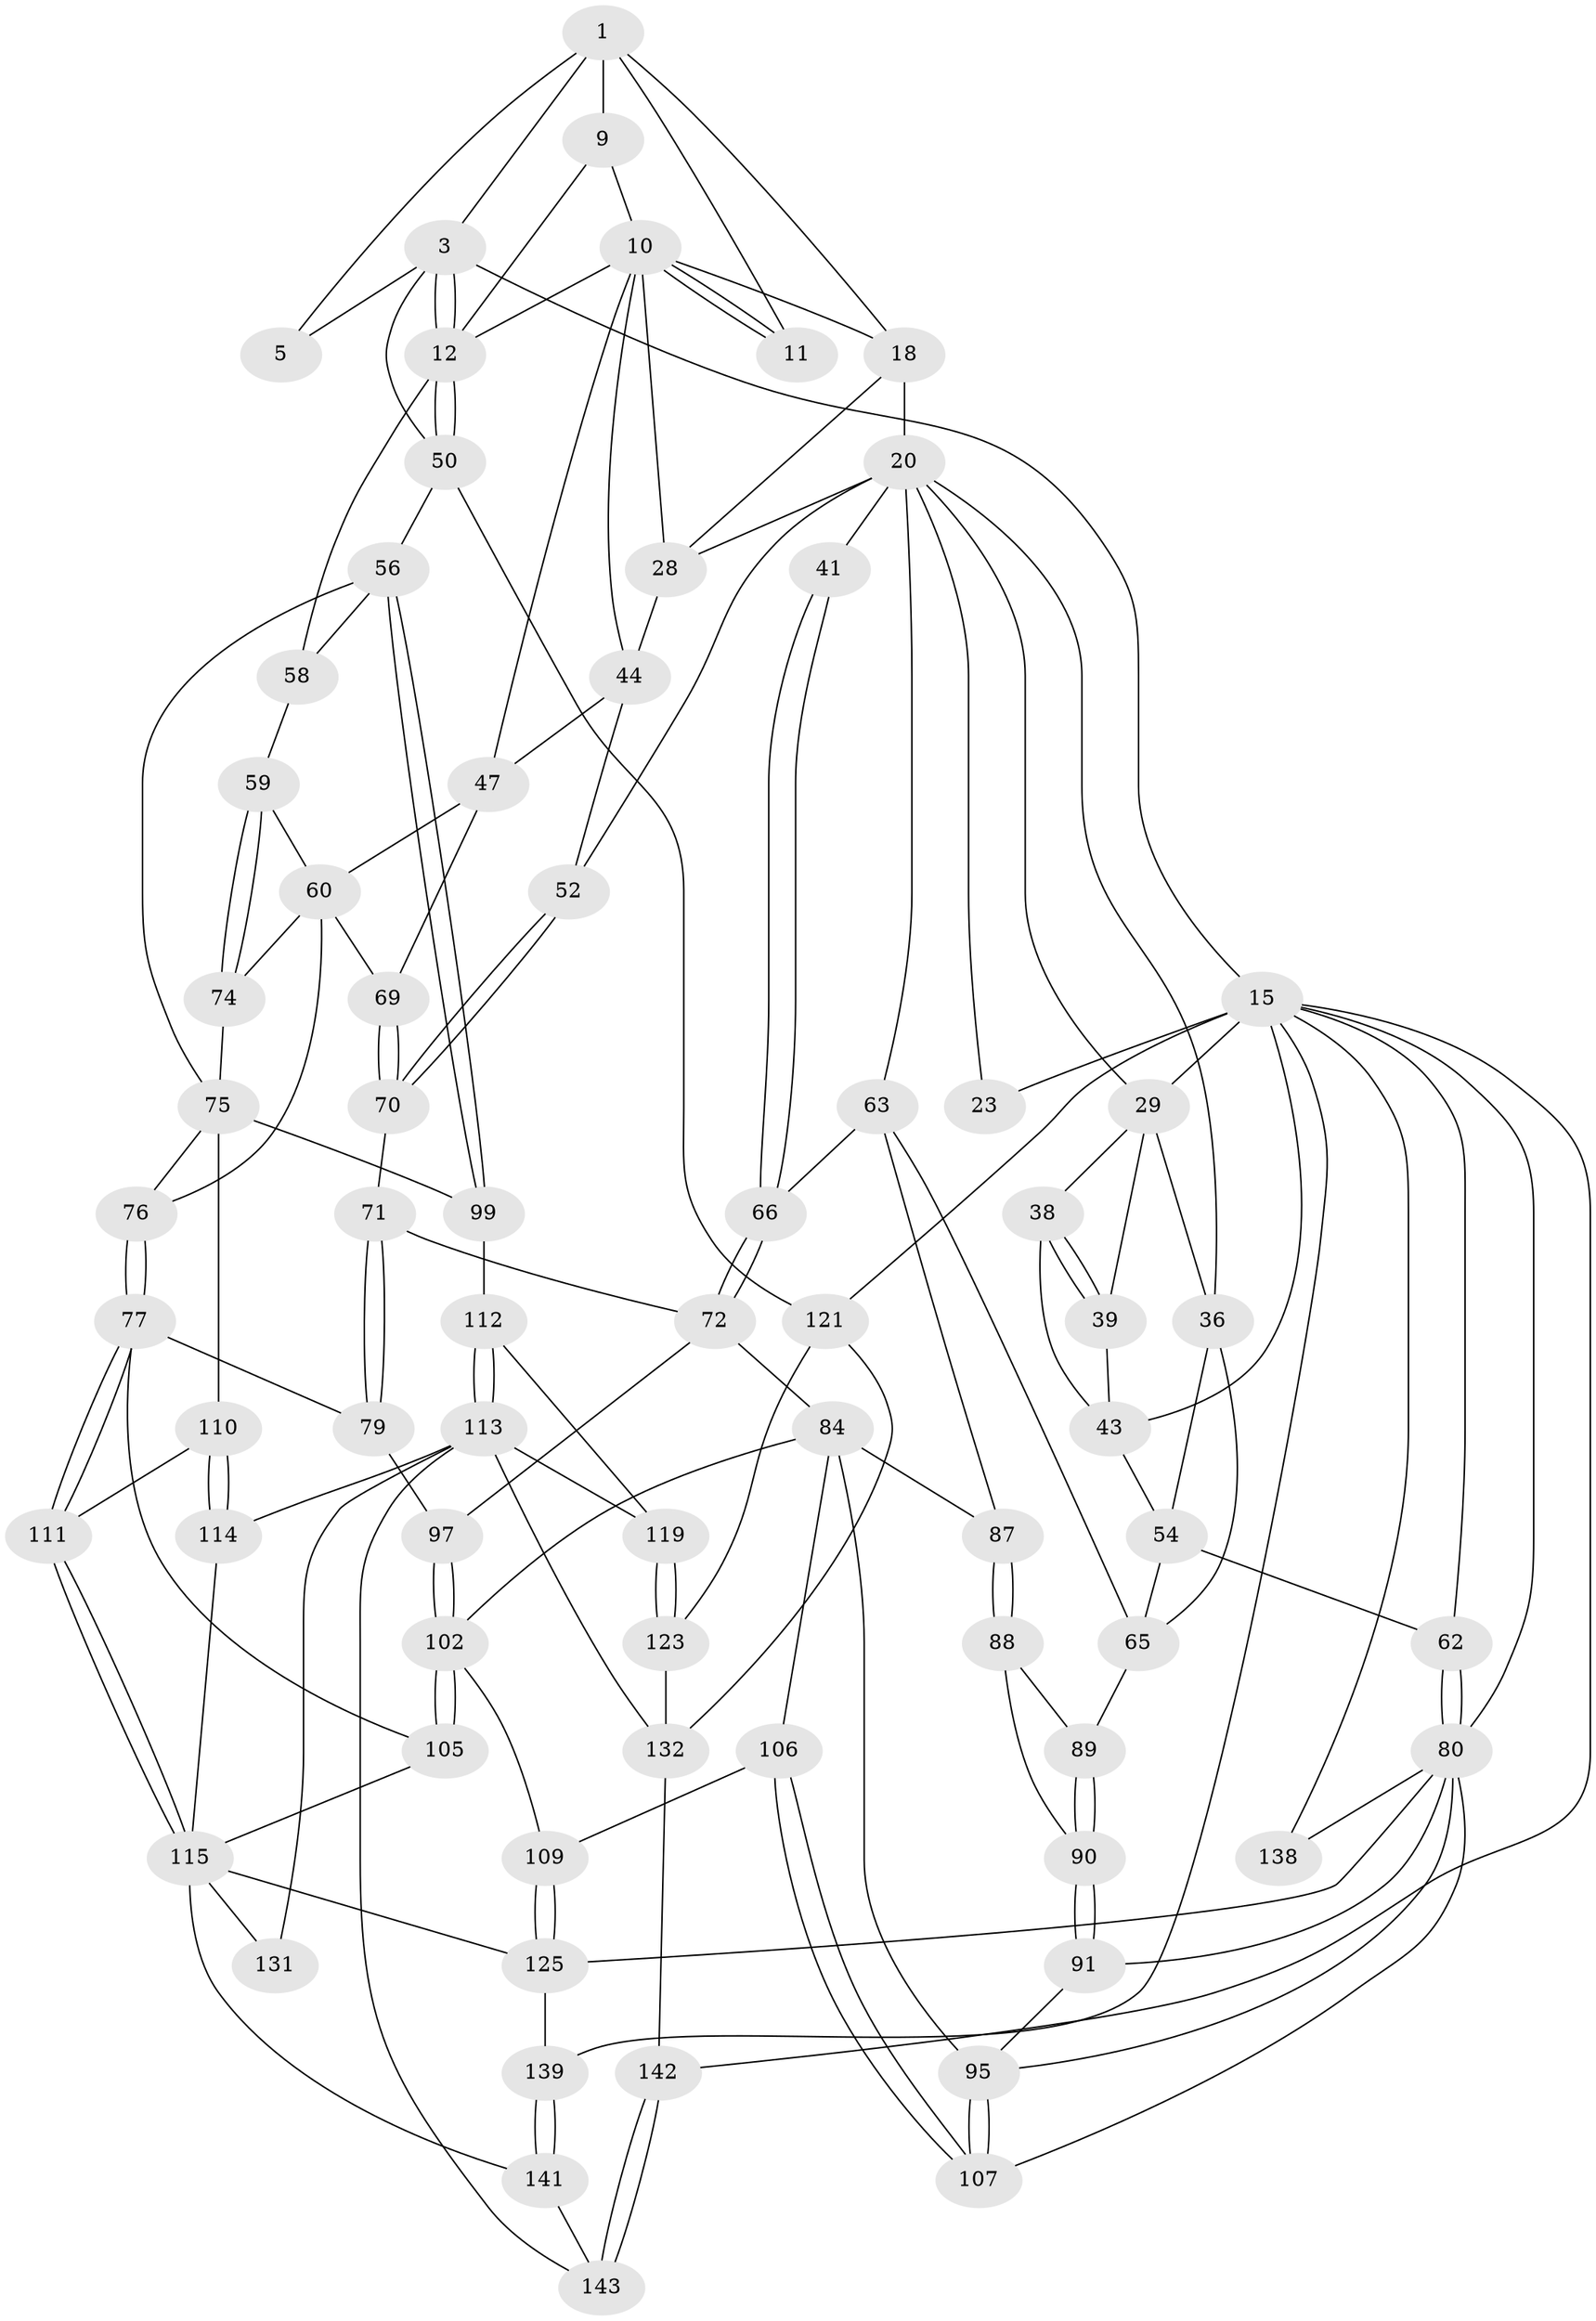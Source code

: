 // original degree distribution, {3: 0.027777777777777776, 4: 0.22916666666666666, 5: 0.5, 6: 0.24305555555555555}
// Generated by graph-tools (version 1.1) at 2025/21/03/04/25 18:21:08]
// undirected, 72 vertices, 162 edges
graph export_dot {
graph [start="1"]
  node [color=gray90,style=filled];
  1 [pos="+0.8046183516785697+0",super="+2+6"];
  3 [pos="+0.932020474948515+0.11353164549586077",super="+4"];
  5 [pos="+0.7901116695875424+0",super="+8"];
  9 [pos="+0.854247421863191+0.1996367820361503"];
  10 [pos="+0.7719286354001944+0.22062804302317132",super="+25"];
  11 [pos="+0.7514264676123396+0.1487264732060843"];
  12 [pos="+1+0.25522647901272955",super="+13"];
  15 [pos="+0+0",super="+16+31+82"];
  18 [pos="+0.48204590346978615+0",super="+19+24"];
  20 [pos="+0.44886567100506547+0.057681793782806",super="+21+33"];
  23 [pos="+0.19201695107592492+0.13739162823436743"];
  28 [pos="+0.6131052951800102+0.20705839138114782",super="+32"];
  29 [pos="+0.17168007507578212+0.1819216021843551",super="+30+37"];
  36 [pos="+0.2614357154844527+0.32644281486369775",super="+53"];
  38 [pos="+0.13146128998968593+0.3227274101952747"];
  39 [pos="+0.10051977628440921+0.2246787603978899"];
  41 [pos="+0.3712806809204229+0.3376673436976322"];
  43 [pos="+0.03561663964207938+0.2650768091273742",super="+49"];
  44 [pos="+0.6310866964496364+0.3674946923108154",super="+45"];
  47 [pos="+0.7168928007707885+0.3588148329844571",super="+48"];
  50 [pos="+1+0.2802254104673734",super="+55"];
  52 [pos="+0.4889722410139707+0.3977376153349954"];
  54 [pos="+0.07441166638685892+0.3841639319384207",super="+61"];
  56 [pos="+1+0.596142557305982",super="+57"];
  58 [pos="+0.8681327999801389+0.3915822332960052"];
  59 [pos="+0.782120486875289+0.4225418712186951"];
  60 [pos="+0.7192416526007013+0.36181683567374595",super="+67"];
  62 [pos="+0+0.4628579423790511"];
  63 [pos="+0.25803349951939764+0.4771764301962198",super="+64"];
  65 [pos="+0.1881336989493117+0.46913738153538076",super="+73"];
  66 [pos="+0.34614033166981806+0.505580338799016"];
  69 [pos="+0.6463432480415621+0.5060515949428017"];
  70 [pos="+0.48829878466821797+0.45032487158747714"];
  71 [pos="+0.48343630847796015+0.46634757153568074"];
  72 [pos="+0.38002301772680586+0.5426097985250057",super="+83"];
  74 [pos="+0.7756082077762012+0.5096475853691711"];
  75 [pos="+0.8553267693356059+0.5472663856640003",super="+98"];
  76 [pos="+0.6563576413344574+0.598975511050706"];
  77 [pos="+0.6352719850943024+0.6317134123644005",super="+78"];
  79 [pos="+0.5470755100529311+0.5906556832613015"];
  80 [pos="+0+0.8884435599456517",super="+81+92"];
  84 [pos="+0.36030861889034893+0.5995962143511414",super="+85"];
  87 [pos="+0.20655605760719994+0.5488663564953644"];
  88 [pos="+0.14326039056188505+0.5274688280545985"];
  89 [pos="+0.04532323082801271+0.49244348762393436"];
  90 [pos="+0.05611705591996625+0.5178264394567509",super="+93"];
  91 [pos="+0.05842198041659479+0.6079953166570894",super="+94"];
  95 [pos="+0.16272504977189547+0.6145253546040939",super="+96"];
  97 [pos="+0.46843110138676125+0.6116895190492113"];
  99 [pos="+0.9681524078013188+0.6839727857655159",super="+100"];
  102 [pos="+0.45345292699691825+0.7511571655880684",super="+103"];
  105 [pos="+0.47114399660487594+0.7639505354260002"];
  106 [pos="+0.25645444007494295+0.7122240118761501"];
  107 [pos="+0.20160477593488108+0.7796181451178941"];
  109 [pos="+0.38522412342132784+0.7294416496888907"];
  110 [pos="+0.7026006838070121+0.7108947224433385"];
  111 [pos="+0.6560629503321369+0.6650425847456047"];
  112 [pos="+0.8278067104071127+0.7642208104316711",super="+118"];
  113 [pos="+0.8248821877659077+0.7726016259486739",super="+120"];
  114 [pos="+0.720700934999299+0.7964323957409795"];
  115 [pos="+0.5647878568928876+0.8633838705879744",super="+124+116"];
  119 [pos="+0.8821859723694672+0.8274854615708833"];
  121 [pos="+1+0.781340723721479",super="+122"];
  123 [pos="+0.9628475240832528+0.8583479987185598"];
  125 [pos="+0.2854679846225112+0.8569238596877008",super="+126"];
  131 [pos="+0.7418240369290022+0.855103905258648"];
  132 [pos="+0.9321544674124539+0.899163076892531",super="+133+135"];
  138 [pos="+0.2149410824574164+0.8979683938330707"];
  139 [pos="+0.30046261706405725+1"];
  141 [pos="+0.34538087327216876+1",super="+144"];
  142 [pos="+0.9572950731718293+1"];
  143 [pos="+0.7799464288062613+1"];
  1 -- 3;
  1 -- 9;
  1 -- 18;
  1 -- 11;
  1 -- 5;
  3 -- 12;
  3 -- 12;
  3 -- 50;
  3 -- 5;
  3 -- 15 [weight=2];
  9 -- 10;
  9 -- 12;
  10 -- 11;
  10 -- 11;
  10 -- 18;
  10 -- 12;
  10 -- 28;
  10 -- 44;
  10 -- 47;
  12 -- 50;
  12 -- 50;
  12 -- 58;
  15 -- 23 [weight=2];
  15 -- 43;
  15 -- 29;
  15 -- 62;
  15 -- 80;
  15 -- 121;
  15 -- 138;
  15 -- 139;
  15 -- 142;
  18 -- 20;
  18 -- 28;
  20 -- 36;
  20 -- 23;
  20 -- 41 [weight=2];
  20 -- 29;
  20 -- 63;
  20 -- 28;
  20 -- 52;
  28 -- 44;
  29 -- 39;
  29 -- 36;
  29 -- 38;
  36 -- 65;
  36 -- 54;
  38 -- 39;
  38 -- 39;
  38 -- 43;
  39 -- 43;
  41 -- 66;
  41 -- 66;
  43 -- 54;
  44 -- 47;
  44 -- 52;
  47 -- 60;
  47 -- 69;
  50 -- 56;
  50 -- 121;
  52 -- 70;
  52 -- 70;
  54 -- 62;
  54 -- 65;
  56 -- 99;
  56 -- 99;
  56 -- 58;
  56 -- 75;
  58 -- 59;
  59 -- 60;
  59 -- 74;
  59 -- 74;
  60 -- 74;
  60 -- 69;
  60 -- 76;
  62 -- 80;
  62 -- 80;
  63 -- 66;
  63 -- 65;
  63 -- 87;
  65 -- 89;
  66 -- 72;
  66 -- 72;
  69 -- 70;
  69 -- 70;
  70 -- 71;
  71 -- 72;
  71 -- 79;
  71 -- 79;
  72 -- 97;
  72 -- 84;
  74 -- 75;
  75 -- 76;
  75 -- 110;
  75 -- 99;
  76 -- 77;
  76 -- 77;
  77 -- 111;
  77 -- 111;
  77 -- 105;
  77 -- 79;
  79 -- 97;
  80 -- 138;
  80 -- 107;
  80 -- 91;
  80 -- 125;
  80 -- 95;
  84 -- 102;
  84 -- 106;
  84 -- 87;
  84 -- 95;
  87 -- 88;
  87 -- 88;
  88 -- 89;
  88 -- 90;
  89 -- 90;
  89 -- 90;
  90 -- 91 [weight=2];
  90 -- 91;
  91 -- 95;
  95 -- 107;
  95 -- 107;
  97 -- 102;
  97 -- 102;
  99 -- 112 [weight=2];
  102 -- 105;
  102 -- 105;
  102 -- 109;
  105 -- 115;
  106 -- 107;
  106 -- 107;
  106 -- 109;
  109 -- 125;
  109 -- 125;
  110 -- 111;
  110 -- 114;
  110 -- 114;
  111 -- 115;
  111 -- 115;
  112 -- 113;
  112 -- 113;
  112 -- 119;
  113 -- 114;
  113 -- 131;
  113 -- 119;
  113 -- 143;
  113 -- 132;
  114 -- 115;
  115 -- 131 [weight=2];
  115 -- 141 [weight=2];
  115 -- 125;
  119 -- 123;
  119 -- 123;
  121 -- 123;
  121 -- 132;
  123 -- 132;
  125 -- 139;
  132 -- 142;
  139 -- 141;
  139 -- 141;
  141 -- 143;
  142 -- 143;
  142 -- 143;
}
